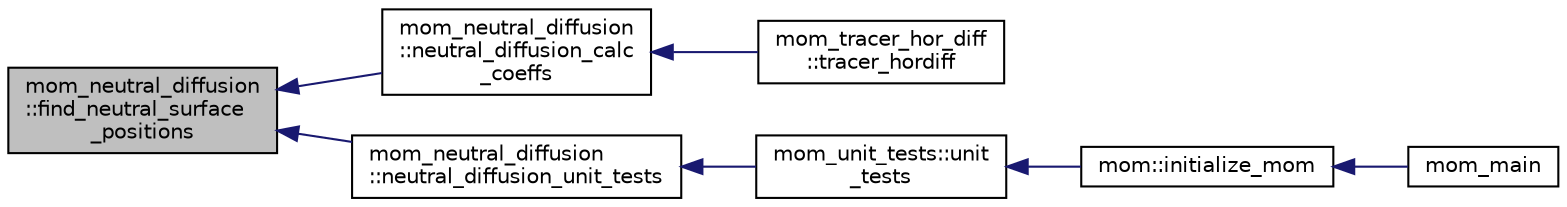 digraph "mom_neutral_diffusion::find_neutral_surface_positions"
{
 // INTERACTIVE_SVG=YES
  edge [fontname="Helvetica",fontsize="10",labelfontname="Helvetica",labelfontsize="10"];
  node [fontname="Helvetica",fontsize="10",shape=record];
  rankdir="LR";
  Node27 [label="mom_neutral_diffusion\l::find_neutral_surface\l_positions",height=0.2,width=0.4,color="black", fillcolor="grey75", style="filled", fontcolor="black"];
  Node27 -> Node28 [dir="back",color="midnightblue",fontsize="10",style="solid",fontname="Helvetica"];
  Node28 [label="mom_neutral_diffusion\l::neutral_diffusion_calc\l_coeffs",height=0.2,width=0.4,color="black", fillcolor="white", style="filled",URL="$namespacemom__neutral__diffusion.html#a53d5e3f8d7610b60644aaa9f44fd854e",tooltip="Calculate remapping factors for u/v columns used to map adjoining columns to a shared coordinate spac..."];
  Node28 -> Node29 [dir="back",color="midnightblue",fontsize="10",style="solid",fontname="Helvetica"];
  Node29 [label="mom_tracer_hor_diff\l::tracer_hordiff",height=0.2,width=0.4,color="black", fillcolor="white", style="filled",URL="$namespacemom__tracer__hor__diff.html#a069e22612062290389c2630c7f90ede2",tooltip="Compute along-coordinate diffusion of all tracers using the diffusivity in CSKhTr, or using space-dependent diffusivity. Multiple iterations are used (if necessary) so that there is no limit on the acceptable time increment. "];
  Node27 -> Node30 [dir="back",color="midnightblue",fontsize="10",style="solid",fontname="Helvetica"];
  Node30 [label="mom_neutral_diffusion\l::neutral_diffusion_unit_tests",height=0.2,width=0.4,color="black", fillcolor="white", style="filled",URL="$namespacemom__neutral__diffusion.html#a6f91c93a6363fb39395796420f25fad2",tooltip="Returns true if unit tests of neutral_diffusion functions fail. Otherwise returns false..."];
  Node30 -> Node31 [dir="back",color="midnightblue",fontsize="10",style="solid",fontname="Helvetica"];
  Node31 [label="mom_unit_tests::unit\l_tests",height=0.2,width=0.4,color="black", fillcolor="white", style="filled",URL="$namespacemom__unit__tests.html#a71f3a2080872634c14a25a9411b59fe0",tooltip="Calls unit tests for other modules. Note that if a unit test returns true, a FATAL error is triggered..."];
  Node31 -> Node32 [dir="back",color="midnightblue",fontsize="10",style="solid",fontname="Helvetica"];
  Node32 [label="mom::initialize_mom",height=0.2,width=0.4,color="black", fillcolor="white", style="filled",URL="$namespacemom.html#a0be2869fef30e1e0604facfe1b41555d",tooltip="This subroutine initializes MOM. "];
  Node32 -> Node33 [dir="back",color="midnightblue",fontsize="10",style="solid",fontname="Helvetica"];
  Node33 [label="mom_main",height=0.2,width=0.4,color="black", fillcolor="white", style="filled",URL="$MOM__driver_8F90.html#a08fffeb2d8e8acbf9ed4609be6d258c6"];
}

